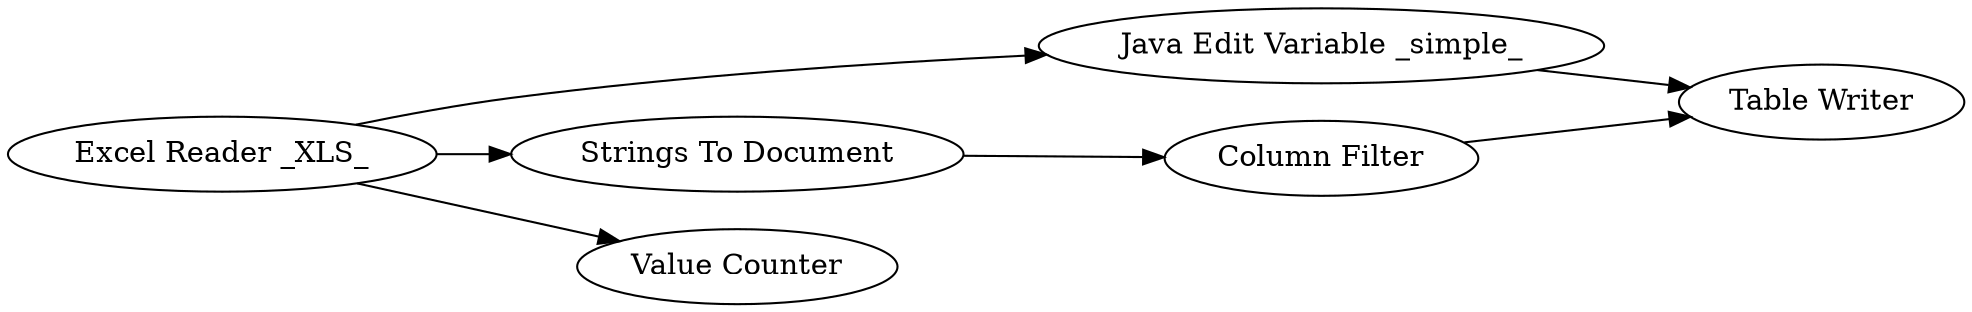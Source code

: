 digraph {
	"-3938998562958739237_467" [label="Column Filter"]
	"-3938998562958739237_474" [label="Java Edit Variable _simple_"]
	"-3938998562958739237_1" [label="Excel Reader _XLS_"]
	"-3938998562958739237_2" [label="Strings To Document"]
	"-3938998562958739237_466" [label="Table Writer"]
	"-3938998562958739237_3" [label="Value Counter"]
	"-3938998562958739237_1" -> "-3938998562958739237_2"
	"-3938998562958739237_1" -> "-3938998562958739237_3"
	"-3938998562958739237_467" -> "-3938998562958739237_466"
	"-3938998562958739237_2" -> "-3938998562958739237_467"
	"-3938998562958739237_1" -> "-3938998562958739237_474"
	"-3938998562958739237_474" -> "-3938998562958739237_466"
	rankdir=LR
}

